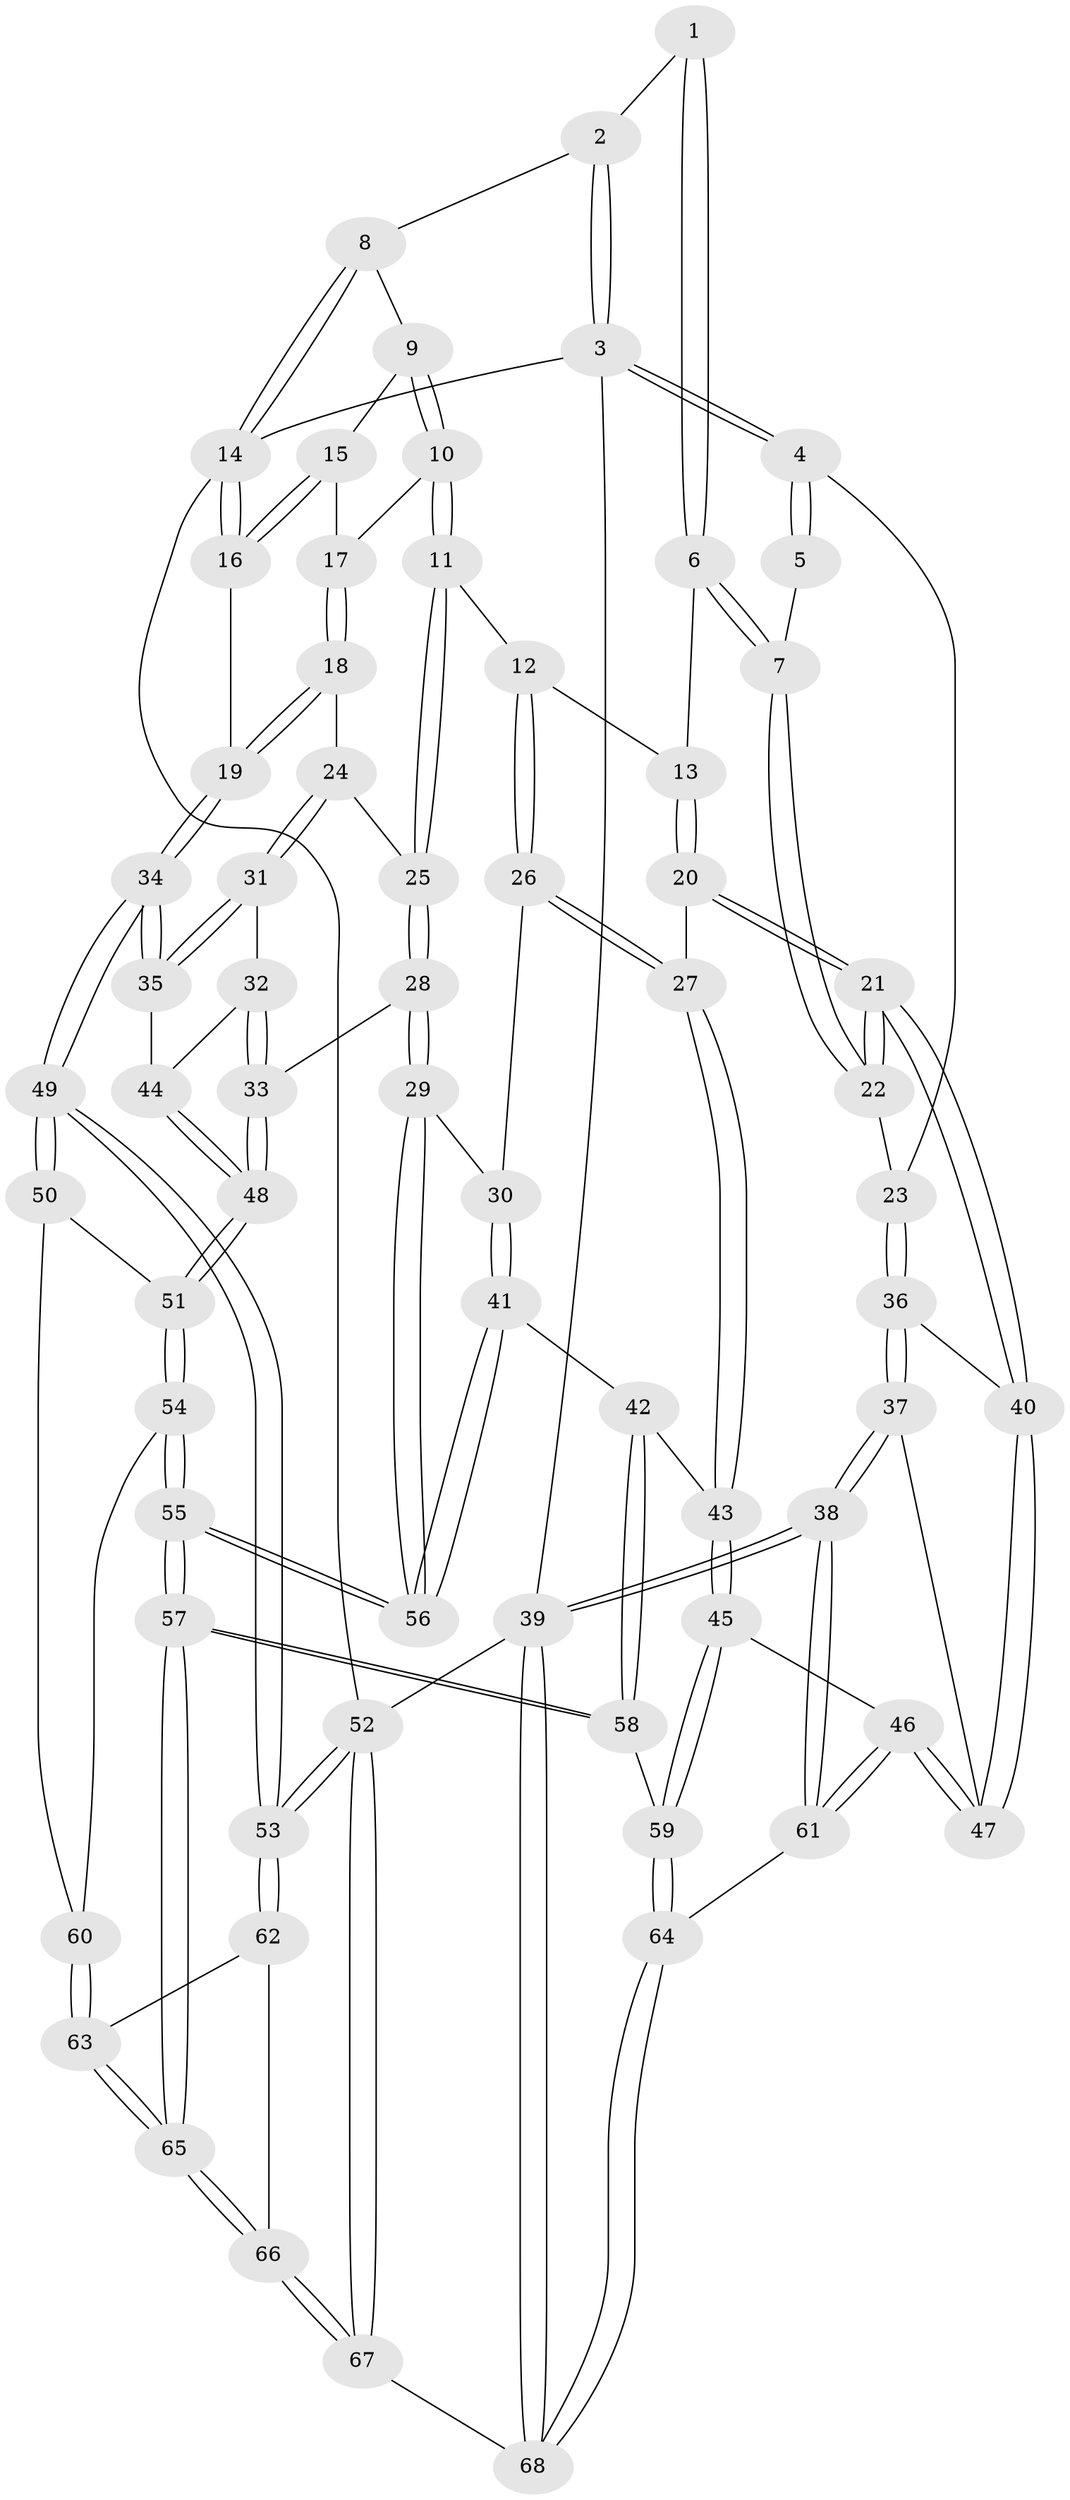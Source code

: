 // Generated by graph-tools (version 1.1) at 2025/38/03/09/25 02:38:55]
// undirected, 68 vertices, 167 edges
graph export_dot {
graph [start="1"]
  node [color=gray90,style=filled];
  1 [pos="+0.3621850090204045+0.027472580125901012"];
  2 [pos="+0.4518404553964528+0"];
  3 [pos="+0+0"];
  4 [pos="+0+0"];
  5 [pos="+0.1655230574054307+0.10239337524095135"];
  6 [pos="+0.3417174098667497+0.2048479258205797"];
  7 [pos="+0.19931200167333238+0.2545557584160556"];
  8 [pos="+0.5837692349195103+0"];
  9 [pos="+0.6024353484820127+0"];
  10 [pos="+0.6101934063169145+0.21987433694373978"];
  11 [pos="+0.5961740669519294+0.2734076932569846"];
  12 [pos="+0.47192643243858634+0.3124754635494194"];
  13 [pos="+0.3679549242928806+0.23187687768286763"];
  14 [pos="+1+0"];
  15 [pos="+0.8508496926846365+0.1041122709229767"];
  16 [pos="+1+0"];
  17 [pos="+0.8755301830738371+0.19547848493692493"];
  18 [pos="+0.9526340835537014+0.293225238617426"];
  19 [pos="+1+0.3022668054760504"];
  20 [pos="+0.23497218045769097+0.45801837060034273"];
  21 [pos="+0.1798937594149693+0.45295912595178645"];
  22 [pos="+0.16444968085187378+0.2999038030863034"];
  23 [pos="+0+0.06976494248761139"];
  24 [pos="+0.8584111817355045+0.36351831910052135"];
  25 [pos="+0.6557366522588665+0.3462267688625129"];
  26 [pos="+0.4095289226472402+0.4318915271786133"];
  27 [pos="+0.30609721949140256+0.471485204933376"];
  28 [pos="+0.6371878300182843+0.5692776193653023"];
  29 [pos="+0.6276297704550959+0.5768721501133297"];
  30 [pos="+0.423229757420164+0.44595671418453925"];
  31 [pos="+0.849038366398335+0.4580775473991935"];
  32 [pos="+0.8229601077233962+0.48920532325065147"];
  33 [pos="+0.738245370040607+0.5757882618441102"];
  34 [pos="+1+0.5983809840270902"];
  35 [pos="+0.9268097516083672+0.5399948407074592"];
  36 [pos="+0+0.16592295036088112"];
  37 [pos="+0+0.5505323331533847"];
  38 [pos="+0+0.974300459489528"];
  39 [pos="+0+1"];
  40 [pos="+0.16935091356954673+0.46244613779946003"];
  41 [pos="+0.46026121762064176+0.6676005301485065"];
  42 [pos="+0.42097476818296475+0.6713023031319605"];
  43 [pos="+0.3731822268289478+0.6688917568422998"];
  44 [pos="+0.8782581080038706+0.5884646640316717"];
  45 [pos="+0.2932222890801406+0.7306451520985466"];
  46 [pos="+0.17461211425902792+0.7204795170159145"];
  47 [pos="+0.14629884430314272+0.49030172446924997"];
  48 [pos="+0.8300647021977295+0.6530862910018405"];
  49 [pos="+1+0.6580174319769013"];
  50 [pos="+0.8466597315797094+0.6838474248326676"];
  51 [pos="+0.8445246662842403+0.6811565801287868"];
  52 [pos="+1+1"];
  53 [pos="+1+1"];
  54 [pos="+0.6226331125591626+0.7520141119935333"];
  55 [pos="+0.5931187512117697+0.7546558633604009"];
  56 [pos="+0.572825214446155+0.6833579965970588"];
  57 [pos="+0.591093811093613+0.8198331371493233"];
  58 [pos="+0.4204996197720876+0.816991341501276"];
  59 [pos="+0.3447578169513621+0.8471988542858405"];
  60 [pos="+0.8359746250907518+0.7665570455898507"];
  61 [pos="+0.13748425973887704+0.7566459273672939"];
  62 [pos="+0.8619975521884267+0.843342767790163"];
  63 [pos="+0.8441893492044875+0.809002862857322"];
  64 [pos="+0.33524881846699806+1"];
  65 [pos="+0.5932413100324085+0.8300376798145904"];
  66 [pos="+0.5979825472026817+0.9742589423626522"];
  67 [pos="+0.5654927972937014+1"];
  68 [pos="+0.3561560467270317+1"];
  1 -- 2;
  1 -- 6;
  1 -- 6;
  2 -- 3;
  2 -- 3;
  2 -- 8;
  3 -- 4;
  3 -- 4;
  3 -- 14;
  3 -- 39;
  4 -- 5;
  4 -- 5;
  4 -- 23;
  5 -- 7;
  6 -- 7;
  6 -- 7;
  6 -- 13;
  7 -- 22;
  7 -- 22;
  8 -- 9;
  8 -- 14;
  8 -- 14;
  9 -- 10;
  9 -- 10;
  9 -- 15;
  10 -- 11;
  10 -- 11;
  10 -- 17;
  11 -- 12;
  11 -- 25;
  11 -- 25;
  12 -- 13;
  12 -- 26;
  12 -- 26;
  13 -- 20;
  13 -- 20;
  14 -- 16;
  14 -- 16;
  14 -- 52;
  15 -- 16;
  15 -- 16;
  15 -- 17;
  16 -- 19;
  17 -- 18;
  17 -- 18;
  18 -- 19;
  18 -- 19;
  18 -- 24;
  19 -- 34;
  19 -- 34;
  20 -- 21;
  20 -- 21;
  20 -- 27;
  21 -- 22;
  21 -- 22;
  21 -- 40;
  21 -- 40;
  22 -- 23;
  23 -- 36;
  23 -- 36;
  24 -- 25;
  24 -- 31;
  24 -- 31;
  25 -- 28;
  25 -- 28;
  26 -- 27;
  26 -- 27;
  26 -- 30;
  27 -- 43;
  27 -- 43;
  28 -- 29;
  28 -- 29;
  28 -- 33;
  29 -- 30;
  29 -- 56;
  29 -- 56;
  30 -- 41;
  30 -- 41;
  31 -- 32;
  31 -- 35;
  31 -- 35;
  32 -- 33;
  32 -- 33;
  32 -- 44;
  33 -- 48;
  33 -- 48;
  34 -- 35;
  34 -- 35;
  34 -- 49;
  34 -- 49;
  35 -- 44;
  36 -- 37;
  36 -- 37;
  36 -- 40;
  37 -- 38;
  37 -- 38;
  37 -- 47;
  38 -- 39;
  38 -- 39;
  38 -- 61;
  38 -- 61;
  39 -- 68;
  39 -- 68;
  39 -- 52;
  40 -- 47;
  40 -- 47;
  41 -- 42;
  41 -- 56;
  41 -- 56;
  42 -- 43;
  42 -- 58;
  42 -- 58;
  43 -- 45;
  43 -- 45;
  44 -- 48;
  44 -- 48;
  45 -- 46;
  45 -- 59;
  45 -- 59;
  46 -- 47;
  46 -- 47;
  46 -- 61;
  46 -- 61;
  48 -- 51;
  48 -- 51;
  49 -- 50;
  49 -- 50;
  49 -- 53;
  49 -- 53;
  50 -- 51;
  50 -- 60;
  51 -- 54;
  51 -- 54;
  52 -- 53;
  52 -- 53;
  52 -- 67;
  52 -- 67;
  53 -- 62;
  53 -- 62;
  54 -- 55;
  54 -- 55;
  54 -- 60;
  55 -- 56;
  55 -- 56;
  55 -- 57;
  55 -- 57;
  57 -- 58;
  57 -- 58;
  57 -- 65;
  57 -- 65;
  58 -- 59;
  59 -- 64;
  59 -- 64;
  60 -- 63;
  60 -- 63;
  61 -- 64;
  62 -- 63;
  62 -- 66;
  63 -- 65;
  63 -- 65;
  64 -- 68;
  64 -- 68;
  65 -- 66;
  65 -- 66;
  66 -- 67;
  66 -- 67;
  67 -- 68;
}
